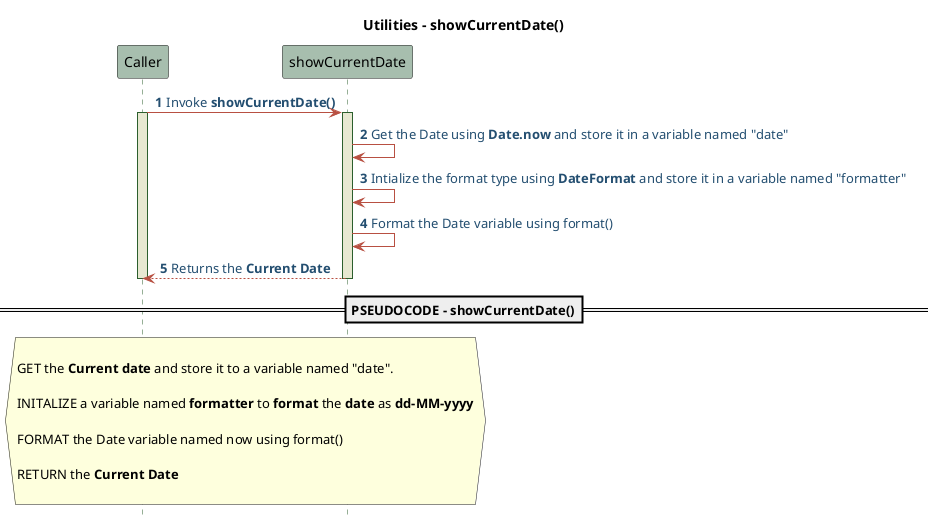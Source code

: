 @startuml Utilities-Sequence-Pseudo
!define POSITIVERESPONSE 90EE90
!define NEGATIVEERESPONSE EFBBBB
!define NUETRALRESPONSE F2DC79
skinparam sequence{
    ParticipantBackgroundColor #A7BEAE
    LifeLineBackgroundColor #E7E8D1
    LifeLineBorderColor #2C5F2D
    ActorBackgroundColor #FC766AFF
    ActorBorderColor #FC766AFF
    ArrowColor #B85042
    ArrowFontColor #234E70
}

title   **Utilities - showCurrentDate()**
autonumber 1
hide footbox
Caller->showCurrentDate: Invoke **showCurrentDate()** 
activate Caller
activate showCurrentDate
showCurrentDate->showCurrentDate: Get the Date using **Date.now** and store it in a variable named "date"
showCurrentDate->showCurrentDate: Intialize the format type using **DateFormat** and store it in a variable named "formatter"
showCurrentDate->showCurrentDate: Format the Date variable using format() 
showCurrentDate-->Caller: Returns the **Current Date** 
deactivate Caller
deactivate showCurrentDate



==PSEUDOCODE - showCurrentDate()==

hnote across

    GET the **Current date** and store it to a variable named "date".

    INITALIZE a variable named **formatter** to **format** the **date** as **dd-MM-yyyy**

    FORMAT the Date variable named now using format()

    RETURN the **Current Date**

end note

@enduml
